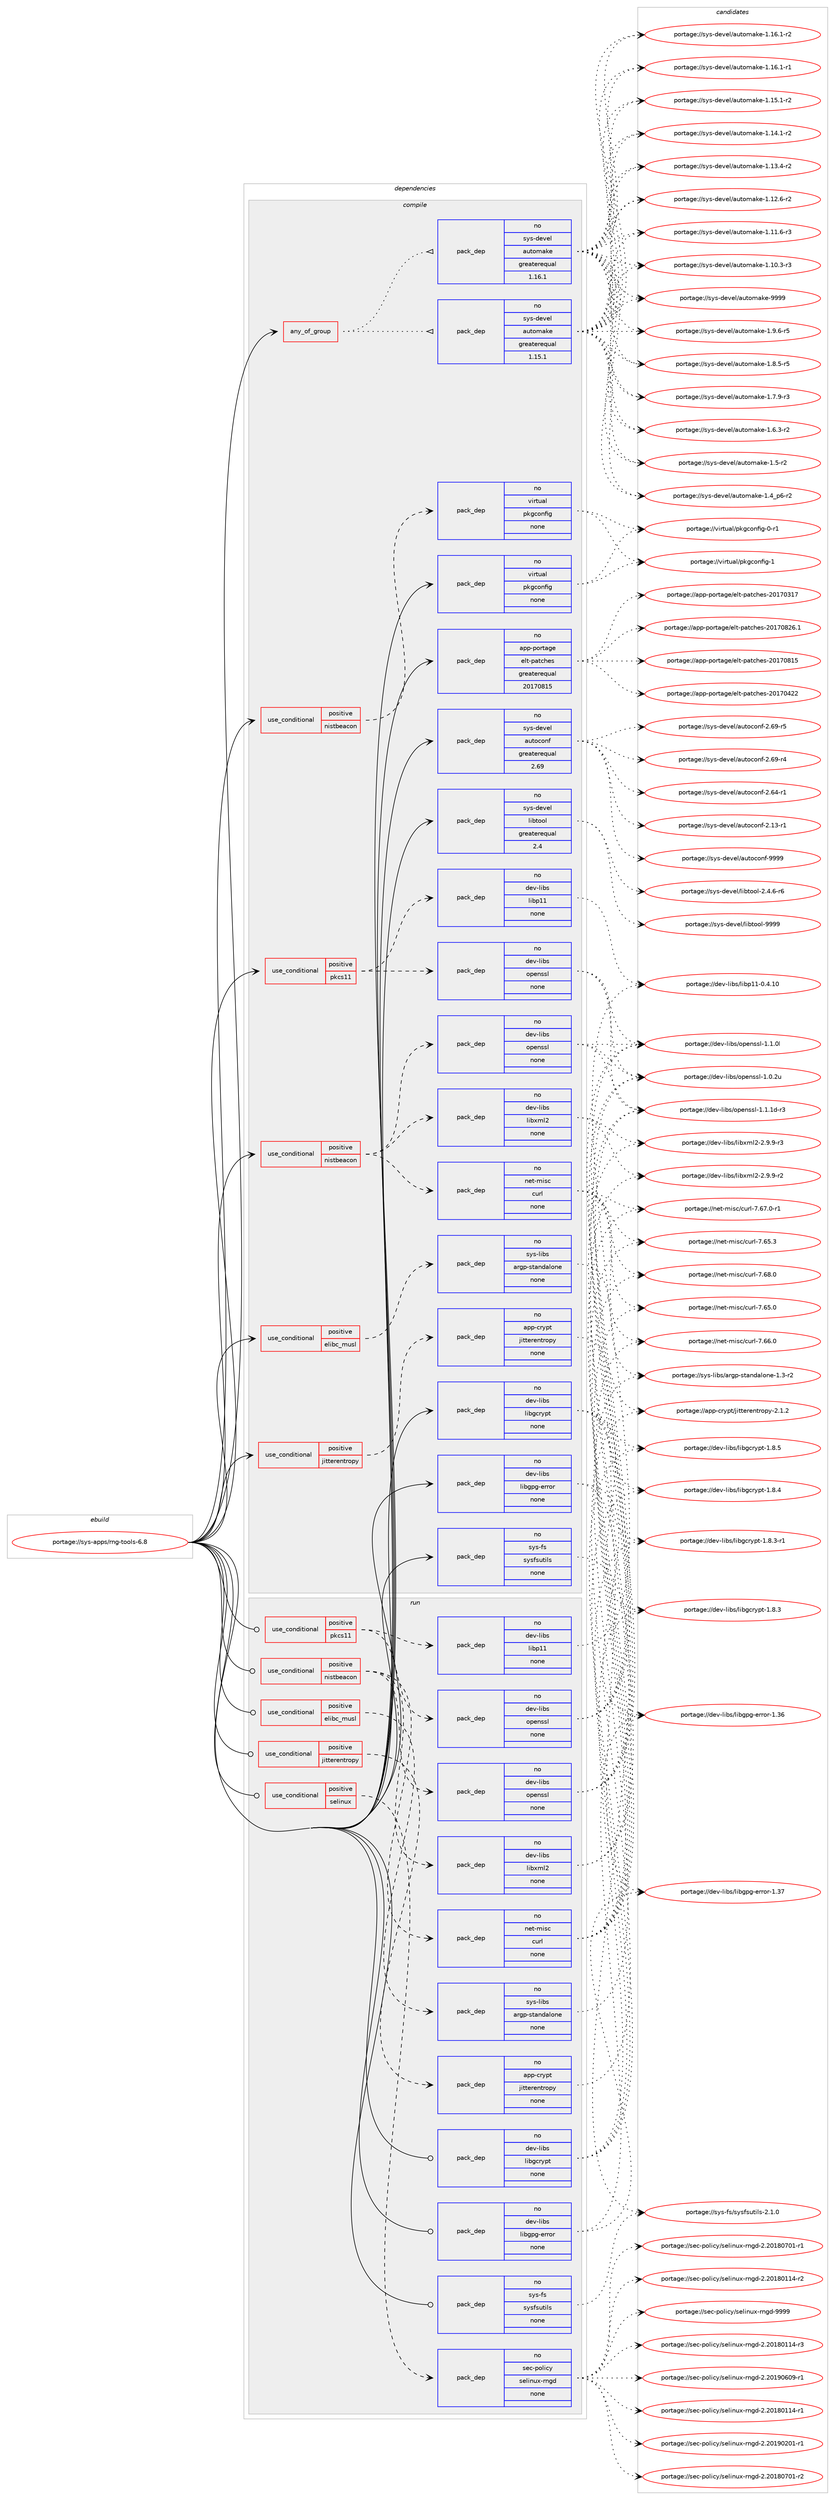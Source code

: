 digraph prolog {

# *************
# Graph options
# *************

newrank=true;
concentrate=true;
compound=true;
graph [rankdir=LR,fontname=Helvetica,fontsize=10,ranksep=1.5];#, ranksep=2.5, nodesep=0.2];
edge  [arrowhead=vee];
node  [fontname=Helvetica,fontsize=10];

# **********
# The ebuild
# **********

subgraph cluster_leftcol {
color=gray;
rank=same;
label=<<i>ebuild</i>>;
id [label="portage://sys-apps/rng-tools-6.8", color=red, width=4, href="../sys-apps/rng-tools-6.8.svg"];
}

# ****************
# The dependencies
# ****************

subgraph cluster_midcol {
color=gray;
label=<<i>dependencies</i>>;
subgraph cluster_compile {
fillcolor="#eeeeee";
style=filled;
label=<<i>compile</i>>;
subgraph any1241 {
dependency64377 [label=<<TABLE BORDER="0" CELLBORDER="1" CELLSPACING="0" CELLPADDING="4"><TR><TD CELLPADDING="10">any_of_group</TD></TR></TABLE>>, shape=none, color=red];subgraph pack49473 {
dependency64378 [label=<<TABLE BORDER="0" CELLBORDER="1" CELLSPACING="0" CELLPADDING="4" WIDTH="220"><TR><TD ROWSPAN="6" CELLPADDING="30">pack_dep</TD></TR><TR><TD WIDTH="110">no</TD></TR><TR><TD>sys-devel</TD></TR><TR><TD>automake</TD></TR><TR><TD>greaterequal</TD></TR><TR><TD>1.16.1</TD></TR></TABLE>>, shape=none, color=blue];
}
dependency64377:e -> dependency64378:w [weight=20,style="dotted",arrowhead="oinv"];
subgraph pack49474 {
dependency64379 [label=<<TABLE BORDER="0" CELLBORDER="1" CELLSPACING="0" CELLPADDING="4" WIDTH="220"><TR><TD ROWSPAN="6" CELLPADDING="30">pack_dep</TD></TR><TR><TD WIDTH="110">no</TD></TR><TR><TD>sys-devel</TD></TR><TR><TD>automake</TD></TR><TR><TD>greaterequal</TD></TR><TR><TD>1.15.1</TD></TR></TABLE>>, shape=none, color=blue];
}
dependency64377:e -> dependency64379:w [weight=20,style="dotted",arrowhead="oinv"];
}
id:e -> dependency64377:w [weight=20,style="solid",arrowhead="vee"];
subgraph cond13584 {
dependency64380 [label=<<TABLE BORDER="0" CELLBORDER="1" CELLSPACING="0" CELLPADDING="4"><TR><TD ROWSPAN="3" CELLPADDING="10">use_conditional</TD></TR><TR><TD>positive</TD></TR><TR><TD>elibc_musl</TD></TR></TABLE>>, shape=none, color=red];
subgraph pack49475 {
dependency64381 [label=<<TABLE BORDER="0" CELLBORDER="1" CELLSPACING="0" CELLPADDING="4" WIDTH="220"><TR><TD ROWSPAN="6" CELLPADDING="30">pack_dep</TD></TR><TR><TD WIDTH="110">no</TD></TR><TR><TD>sys-libs</TD></TR><TR><TD>argp-standalone</TD></TR><TR><TD>none</TD></TR><TR><TD></TD></TR></TABLE>>, shape=none, color=blue];
}
dependency64380:e -> dependency64381:w [weight=20,style="dashed",arrowhead="vee"];
}
id:e -> dependency64380:w [weight=20,style="solid",arrowhead="vee"];
subgraph cond13585 {
dependency64382 [label=<<TABLE BORDER="0" CELLBORDER="1" CELLSPACING="0" CELLPADDING="4"><TR><TD ROWSPAN="3" CELLPADDING="10">use_conditional</TD></TR><TR><TD>positive</TD></TR><TR><TD>jitterentropy</TD></TR></TABLE>>, shape=none, color=red];
subgraph pack49476 {
dependency64383 [label=<<TABLE BORDER="0" CELLBORDER="1" CELLSPACING="0" CELLPADDING="4" WIDTH="220"><TR><TD ROWSPAN="6" CELLPADDING="30">pack_dep</TD></TR><TR><TD WIDTH="110">no</TD></TR><TR><TD>app-crypt</TD></TR><TR><TD>jitterentropy</TD></TR><TR><TD>none</TD></TR><TR><TD></TD></TR></TABLE>>, shape=none, color=blue];
}
dependency64382:e -> dependency64383:w [weight=20,style="dashed",arrowhead="vee"];
}
id:e -> dependency64382:w [weight=20,style="solid",arrowhead="vee"];
subgraph cond13586 {
dependency64384 [label=<<TABLE BORDER="0" CELLBORDER="1" CELLSPACING="0" CELLPADDING="4"><TR><TD ROWSPAN="3" CELLPADDING="10">use_conditional</TD></TR><TR><TD>positive</TD></TR><TR><TD>nistbeacon</TD></TR></TABLE>>, shape=none, color=red];
subgraph pack49477 {
dependency64385 [label=<<TABLE BORDER="0" CELLBORDER="1" CELLSPACING="0" CELLPADDING="4" WIDTH="220"><TR><TD ROWSPAN="6" CELLPADDING="30">pack_dep</TD></TR><TR><TD WIDTH="110">no</TD></TR><TR><TD>net-misc</TD></TR><TR><TD>curl</TD></TR><TR><TD>none</TD></TR><TR><TD></TD></TR></TABLE>>, shape=none, color=blue];
}
dependency64384:e -> dependency64385:w [weight=20,style="dashed",arrowhead="vee"];
subgraph pack49478 {
dependency64386 [label=<<TABLE BORDER="0" CELLBORDER="1" CELLSPACING="0" CELLPADDING="4" WIDTH="220"><TR><TD ROWSPAN="6" CELLPADDING="30">pack_dep</TD></TR><TR><TD WIDTH="110">no</TD></TR><TR><TD>dev-libs</TD></TR><TR><TD>libxml2</TD></TR><TR><TD>none</TD></TR><TR><TD></TD></TR></TABLE>>, shape=none, color=blue];
}
dependency64384:e -> dependency64386:w [weight=20,style="dashed",arrowhead="vee"];
subgraph pack49479 {
dependency64387 [label=<<TABLE BORDER="0" CELLBORDER="1" CELLSPACING="0" CELLPADDING="4" WIDTH="220"><TR><TD ROWSPAN="6" CELLPADDING="30">pack_dep</TD></TR><TR><TD WIDTH="110">no</TD></TR><TR><TD>dev-libs</TD></TR><TR><TD>openssl</TD></TR><TR><TD>none</TD></TR><TR><TD></TD></TR></TABLE>>, shape=none, color=blue];
}
dependency64384:e -> dependency64387:w [weight=20,style="dashed",arrowhead="vee"];
}
id:e -> dependency64384:w [weight=20,style="solid",arrowhead="vee"];
subgraph cond13587 {
dependency64388 [label=<<TABLE BORDER="0" CELLBORDER="1" CELLSPACING="0" CELLPADDING="4"><TR><TD ROWSPAN="3" CELLPADDING="10">use_conditional</TD></TR><TR><TD>positive</TD></TR><TR><TD>nistbeacon</TD></TR></TABLE>>, shape=none, color=red];
subgraph pack49480 {
dependency64389 [label=<<TABLE BORDER="0" CELLBORDER="1" CELLSPACING="0" CELLPADDING="4" WIDTH="220"><TR><TD ROWSPAN="6" CELLPADDING="30">pack_dep</TD></TR><TR><TD WIDTH="110">no</TD></TR><TR><TD>virtual</TD></TR><TR><TD>pkgconfig</TD></TR><TR><TD>none</TD></TR><TR><TD></TD></TR></TABLE>>, shape=none, color=blue];
}
dependency64388:e -> dependency64389:w [weight=20,style="dashed",arrowhead="vee"];
}
id:e -> dependency64388:w [weight=20,style="solid",arrowhead="vee"];
subgraph cond13588 {
dependency64390 [label=<<TABLE BORDER="0" CELLBORDER="1" CELLSPACING="0" CELLPADDING="4"><TR><TD ROWSPAN="3" CELLPADDING="10">use_conditional</TD></TR><TR><TD>positive</TD></TR><TR><TD>pkcs11</TD></TR></TABLE>>, shape=none, color=red];
subgraph pack49481 {
dependency64391 [label=<<TABLE BORDER="0" CELLBORDER="1" CELLSPACING="0" CELLPADDING="4" WIDTH="220"><TR><TD ROWSPAN="6" CELLPADDING="30">pack_dep</TD></TR><TR><TD WIDTH="110">no</TD></TR><TR><TD>dev-libs</TD></TR><TR><TD>libp11</TD></TR><TR><TD>none</TD></TR><TR><TD></TD></TR></TABLE>>, shape=none, color=blue];
}
dependency64390:e -> dependency64391:w [weight=20,style="dashed",arrowhead="vee"];
subgraph pack49482 {
dependency64392 [label=<<TABLE BORDER="0" CELLBORDER="1" CELLSPACING="0" CELLPADDING="4" WIDTH="220"><TR><TD ROWSPAN="6" CELLPADDING="30">pack_dep</TD></TR><TR><TD WIDTH="110">no</TD></TR><TR><TD>dev-libs</TD></TR><TR><TD>openssl</TD></TR><TR><TD>none</TD></TR><TR><TD></TD></TR></TABLE>>, shape=none, color=blue];
}
dependency64390:e -> dependency64392:w [weight=20,style="dashed",arrowhead="vee"];
}
id:e -> dependency64390:w [weight=20,style="solid",arrowhead="vee"];
subgraph pack49483 {
dependency64393 [label=<<TABLE BORDER="0" CELLBORDER="1" CELLSPACING="0" CELLPADDING="4" WIDTH="220"><TR><TD ROWSPAN="6" CELLPADDING="30">pack_dep</TD></TR><TR><TD WIDTH="110">no</TD></TR><TR><TD>app-portage</TD></TR><TR><TD>elt-patches</TD></TR><TR><TD>greaterequal</TD></TR><TR><TD>20170815</TD></TR></TABLE>>, shape=none, color=blue];
}
id:e -> dependency64393:w [weight=20,style="solid",arrowhead="vee"];
subgraph pack49484 {
dependency64394 [label=<<TABLE BORDER="0" CELLBORDER="1" CELLSPACING="0" CELLPADDING="4" WIDTH="220"><TR><TD ROWSPAN="6" CELLPADDING="30">pack_dep</TD></TR><TR><TD WIDTH="110">no</TD></TR><TR><TD>dev-libs</TD></TR><TR><TD>libgcrypt</TD></TR><TR><TD>none</TD></TR><TR><TD></TD></TR></TABLE>>, shape=none, color=blue];
}
id:e -> dependency64394:w [weight=20,style="solid",arrowhead="vee"];
subgraph pack49485 {
dependency64395 [label=<<TABLE BORDER="0" CELLBORDER="1" CELLSPACING="0" CELLPADDING="4" WIDTH="220"><TR><TD ROWSPAN="6" CELLPADDING="30">pack_dep</TD></TR><TR><TD WIDTH="110">no</TD></TR><TR><TD>dev-libs</TD></TR><TR><TD>libgpg-error</TD></TR><TR><TD>none</TD></TR><TR><TD></TD></TR></TABLE>>, shape=none, color=blue];
}
id:e -> dependency64395:w [weight=20,style="solid",arrowhead="vee"];
subgraph pack49486 {
dependency64396 [label=<<TABLE BORDER="0" CELLBORDER="1" CELLSPACING="0" CELLPADDING="4" WIDTH="220"><TR><TD ROWSPAN="6" CELLPADDING="30">pack_dep</TD></TR><TR><TD WIDTH="110">no</TD></TR><TR><TD>sys-devel</TD></TR><TR><TD>autoconf</TD></TR><TR><TD>greaterequal</TD></TR><TR><TD>2.69</TD></TR></TABLE>>, shape=none, color=blue];
}
id:e -> dependency64396:w [weight=20,style="solid",arrowhead="vee"];
subgraph pack49487 {
dependency64397 [label=<<TABLE BORDER="0" CELLBORDER="1" CELLSPACING="0" CELLPADDING="4" WIDTH="220"><TR><TD ROWSPAN="6" CELLPADDING="30">pack_dep</TD></TR><TR><TD WIDTH="110">no</TD></TR><TR><TD>sys-devel</TD></TR><TR><TD>libtool</TD></TR><TR><TD>greaterequal</TD></TR><TR><TD>2.4</TD></TR></TABLE>>, shape=none, color=blue];
}
id:e -> dependency64397:w [weight=20,style="solid",arrowhead="vee"];
subgraph pack49488 {
dependency64398 [label=<<TABLE BORDER="0" CELLBORDER="1" CELLSPACING="0" CELLPADDING="4" WIDTH="220"><TR><TD ROWSPAN="6" CELLPADDING="30">pack_dep</TD></TR><TR><TD WIDTH="110">no</TD></TR><TR><TD>sys-fs</TD></TR><TR><TD>sysfsutils</TD></TR><TR><TD>none</TD></TR><TR><TD></TD></TR></TABLE>>, shape=none, color=blue];
}
id:e -> dependency64398:w [weight=20,style="solid",arrowhead="vee"];
subgraph pack49489 {
dependency64399 [label=<<TABLE BORDER="0" CELLBORDER="1" CELLSPACING="0" CELLPADDING="4" WIDTH="220"><TR><TD ROWSPAN="6" CELLPADDING="30">pack_dep</TD></TR><TR><TD WIDTH="110">no</TD></TR><TR><TD>virtual</TD></TR><TR><TD>pkgconfig</TD></TR><TR><TD>none</TD></TR><TR><TD></TD></TR></TABLE>>, shape=none, color=blue];
}
id:e -> dependency64399:w [weight=20,style="solid",arrowhead="vee"];
}
subgraph cluster_compileandrun {
fillcolor="#eeeeee";
style=filled;
label=<<i>compile and run</i>>;
}
subgraph cluster_run {
fillcolor="#eeeeee";
style=filled;
label=<<i>run</i>>;
subgraph cond13589 {
dependency64400 [label=<<TABLE BORDER="0" CELLBORDER="1" CELLSPACING="0" CELLPADDING="4"><TR><TD ROWSPAN="3" CELLPADDING="10">use_conditional</TD></TR><TR><TD>positive</TD></TR><TR><TD>elibc_musl</TD></TR></TABLE>>, shape=none, color=red];
subgraph pack49490 {
dependency64401 [label=<<TABLE BORDER="0" CELLBORDER="1" CELLSPACING="0" CELLPADDING="4" WIDTH="220"><TR><TD ROWSPAN="6" CELLPADDING="30">pack_dep</TD></TR><TR><TD WIDTH="110">no</TD></TR><TR><TD>sys-libs</TD></TR><TR><TD>argp-standalone</TD></TR><TR><TD>none</TD></TR><TR><TD></TD></TR></TABLE>>, shape=none, color=blue];
}
dependency64400:e -> dependency64401:w [weight=20,style="dashed",arrowhead="vee"];
}
id:e -> dependency64400:w [weight=20,style="solid",arrowhead="odot"];
subgraph cond13590 {
dependency64402 [label=<<TABLE BORDER="0" CELLBORDER="1" CELLSPACING="0" CELLPADDING="4"><TR><TD ROWSPAN="3" CELLPADDING="10">use_conditional</TD></TR><TR><TD>positive</TD></TR><TR><TD>jitterentropy</TD></TR></TABLE>>, shape=none, color=red];
subgraph pack49491 {
dependency64403 [label=<<TABLE BORDER="0" CELLBORDER="1" CELLSPACING="0" CELLPADDING="4" WIDTH="220"><TR><TD ROWSPAN="6" CELLPADDING="30">pack_dep</TD></TR><TR><TD WIDTH="110">no</TD></TR><TR><TD>app-crypt</TD></TR><TR><TD>jitterentropy</TD></TR><TR><TD>none</TD></TR><TR><TD></TD></TR></TABLE>>, shape=none, color=blue];
}
dependency64402:e -> dependency64403:w [weight=20,style="dashed",arrowhead="vee"];
}
id:e -> dependency64402:w [weight=20,style="solid",arrowhead="odot"];
subgraph cond13591 {
dependency64404 [label=<<TABLE BORDER="0" CELLBORDER="1" CELLSPACING="0" CELLPADDING="4"><TR><TD ROWSPAN="3" CELLPADDING="10">use_conditional</TD></TR><TR><TD>positive</TD></TR><TR><TD>nistbeacon</TD></TR></TABLE>>, shape=none, color=red];
subgraph pack49492 {
dependency64405 [label=<<TABLE BORDER="0" CELLBORDER="1" CELLSPACING="0" CELLPADDING="4" WIDTH="220"><TR><TD ROWSPAN="6" CELLPADDING="30">pack_dep</TD></TR><TR><TD WIDTH="110">no</TD></TR><TR><TD>net-misc</TD></TR><TR><TD>curl</TD></TR><TR><TD>none</TD></TR><TR><TD></TD></TR></TABLE>>, shape=none, color=blue];
}
dependency64404:e -> dependency64405:w [weight=20,style="dashed",arrowhead="vee"];
subgraph pack49493 {
dependency64406 [label=<<TABLE BORDER="0" CELLBORDER="1" CELLSPACING="0" CELLPADDING="4" WIDTH="220"><TR><TD ROWSPAN="6" CELLPADDING="30">pack_dep</TD></TR><TR><TD WIDTH="110">no</TD></TR><TR><TD>dev-libs</TD></TR><TR><TD>libxml2</TD></TR><TR><TD>none</TD></TR><TR><TD></TD></TR></TABLE>>, shape=none, color=blue];
}
dependency64404:e -> dependency64406:w [weight=20,style="dashed",arrowhead="vee"];
subgraph pack49494 {
dependency64407 [label=<<TABLE BORDER="0" CELLBORDER="1" CELLSPACING="0" CELLPADDING="4" WIDTH="220"><TR><TD ROWSPAN="6" CELLPADDING="30">pack_dep</TD></TR><TR><TD WIDTH="110">no</TD></TR><TR><TD>dev-libs</TD></TR><TR><TD>openssl</TD></TR><TR><TD>none</TD></TR><TR><TD></TD></TR></TABLE>>, shape=none, color=blue];
}
dependency64404:e -> dependency64407:w [weight=20,style="dashed",arrowhead="vee"];
}
id:e -> dependency64404:w [weight=20,style="solid",arrowhead="odot"];
subgraph cond13592 {
dependency64408 [label=<<TABLE BORDER="0" CELLBORDER="1" CELLSPACING="0" CELLPADDING="4"><TR><TD ROWSPAN="3" CELLPADDING="10">use_conditional</TD></TR><TR><TD>positive</TD></TR><TR><TD>pkcs11</TD></TR></TABLE>>, shape=none, color=red];
subgraph pack49495 {
dependency64409 [label=<<TABLE BORDER="0" CELLBORDER="1" CELLSPACING="0" CELLPADDING="4" WIDTH="220"><TR><TD ROWSPAN="6" CELLPADDING="30">pack_dep</TD></TR><TR><TD WIDTH="110">no</TD></TR><TR><TD>dev-libs</TD></TR><TR><TD>libp11</TD></TR><TR><TD>none</TD></TR><TR><TD></TD></TR></TABLE>>, shape=none, color=blue];
}
dependency64408:e -> dependency64409:w [weight=20,style="dashed",arrowhead="vee"];
subgraph pack49496 {
dependency64410 [label=<<TABLE BORDER="0" CELLBORDER="1" CELLSPACING="0" CELLPADDING="4" WIDTH="220"><TR><TD ROWSPAN="6" CELLPADDING="30">pack_dep</TD></TR><TR><TD WIDTH="110">no</TD></TR><TR><TD>dev-libs</TD></TR><TR><TD>openssl</TD></TR><TR><TD>none</TD></TR><TR><TD></TD></TR></TABLE>>, shape=none, color=blue];
}
dependency64408:e -> dependency64410:w [weight=20,style="dashed",arrowhead="vee"];
}
id:e -> dependency64408:w [weight=20,style="solid",arrowhead="odot"];
subgraph cond13593 {
dependency64411 [label=<<TABLE BORDER="0" CELLBORDER="1" CELLSPACING="0" CELLPADDING="4"><TR><TD ROWSPAN="3" CELLPADDING="10">use_conditional</TD></TR><TR><TD>positive</TD></TR><TR><TD>selinux</TD></TR></TABLE>>, shape=none, color=red];
subgraph pack49497 {
dependency64412 [label=<<TABLE BORDER="0" CELLBORDER="1" CELLSPACING="0" CELLPADDING="4" WIDTH="220"><TR><TD ROWSPAN="6" CELLPADDING="30">pack_dep</TD></TR><TR><TD WIDTH="110">no</TD></TR><TR><TD>sec-policy</TD></TR><TR><TD>selinux-rngd</TD></TR><TR><TD>none</TD></TR><TR><TD></TD></TR></TABLE>>, shape=none, color=blue];
}
dependency64411:e -> dependency64412:w [weight=20,style="dashed",arrowhead="vee"];
}
id:e -> dependency64411:w [weight=20,style="solid",arrowhead="odot"];
subgraph pack49498 {
dependency64413 [label=<<TABLE BORDER="0" CELLBORDER="1" CELLSPACING="0" CELLPADDING="4" WIDTH="220"><TR><TD ROWSPAN="6" CELLPADDING="30">pack_dep</TD></TR><TR><TD WIDTH="110">no</TD></TR><TR><TD>dev-libs</TD></TR><TR><TD>libgcrypt</TD></TR><TR><TD>none</TD></TR><TR><TD></TD></TR></TABLE>>, shape=none, color=blue];
}
id:e -> dependency64413:w [weight=20,style="solid",arrowhead="odot"];
subgraph pack49499 {
dependency64414 [label=<<TABLE BORDER="0" CELLBORDER="1" CELLSPACING="0" CELLPADDING="4" WIDTH="220"><TR><TD ROWSPAN="6" CELLPADDING="30">pack_dep</TD></TR><TR><TD WIDTH="110">no</TD></TR><TR><TD>dev-libs</TD></TR><TR><TD>libgpg-error</TD></TR><TR><TD>none</TD></TR><TR><TD></TD></TR></TABLE>>, shape=none, color=blue];
}
id:e -> dependency64414:w [weight=20,style="solid",arrowhead="odot"];
subgraph pack49500 {
dependency64415 [label=<<TABLE BORDER="0" CELLBORDER="1" CELLSPACING="0" CELLPADDING="4" WIDTH="220"><TR><TD ROWSPAN="6" CELLPADDING="30">pack_dep</TD></TR><TR><TD WIDTH="110">no</TD></TR><TR><TD>sys-fs</TD></TR><TR><TD>sysfsutils</TD></TR><TR><TD>none</TD></TR><TR><TD></TD></TR></TABLE>>, shape=none, color=blue];
}
id:e -> dependency64415:w [weight=20,style="solid",arrowhead="odot"];
}
}

# **************
# The candidates
# **************

subgraph cluster_choices {
rank=same;
color=gray;
label=<<i>candidates</i>>;

subgraph choice49473 {
color=black;
nodesep=1;
choice115121115451001011181011084797117116111109971071014557575757 [label="portage://sys-devel/automake-9999", color=red, width=4,href="../sys-devel/automake-9999.svg"];
choice115121115451001011181011084797117116111109971071014549465746544511453 [label="portage://sys-devel/automake-1.9.6-r5", color=red, width=4,href="../sys-devel/automake-1.9.6-r5.svg"];
choice115121115451001011181011084797117116111109971071014549465646534511453 [label="portage://sys-devel/automake-1.8.5-r5", color=red, width=4,href="../sys-devel/automake-1.8.5-r5.svg"];
choice115121115451001011181011084797117116111109971071014549465546574511451 [label="portage://sys-devel/automake-1.7.9-r3", color=red, width=4,href="../sys-devel/automake-1.7.9-r3.svg"];
choice115121115451001011181011084797117116111109971071014549465446514511450 [label="portage://sys-devel/automake-1.6.3-r2", color=red, width=4,href="../sys-devel/automake-1.6.3-r2.svg"];
choice11512111545100101118101108479711711611110997107101454946534511450 [label="portage://sys-devel/automake-1.5-r2", color=red, width=4,href="../sys-devel/automake-1.5-r2.svg"];
choice115121115451001011181011084797117116111109971071014549465295112544511450 [label="portage://sys-devel/automake-1.4_p6-r2", color=red, width=4,href="../sys-devel/automake-1.4_p6-r2.svg"];
choice11512111545100101118101108479711711611110997107101454946495446494511450 [label="portage://sys-devel/automake-1.16.1-r2", color=red, width=4,href="../sys-devel/automake-1.16.1-r2.svg"];
choice11512111545100101118101108479711711611110997107101454946495446494511449 [label="portage://sys-devel/automake-1.16.1-r1", color=red, width=4,href="../sys-devel/automake-1.16.1-r1.svg"];
choice11512111545100101118101108479711711611110997107101454946495346494511450 [label="portage://sys-devel/automake-1.15.1-r2", color=red, width=4,href="../sys-devel/automake-1.15.1-r2.svg"];
choice11512111545100101118101108479711711611110997107101454946495246494511450 [label="portage://sys-devel/automake-1.14.1-r2", color=red, width=4,href="../sys-devel/automake-1.14.1-r2.svg"];
choice11512111545100101118101108479711711611110997107101454946495146524511450 [label="portage://sys-devel/automake-1.13.4-r2", color=red, width=4,href="../sys-devel/automake-1.13.4-r2.svg"];
choice11512111545100101118101108479711711611110997107101454946495046544511450 [label="portage://sys-devel/automake-1.12.6-r2", color=red, width=4,href="../sys-devel/automake-1.12.6-r2.svg"];
choice11512111545100101118101108479711711611110997107101454946494946544511451 [label="portage://sys-devel/automake-1.11.6-r3", color=red, width=4,href="../sys-devel/automake-1.11.6-r3.svg"];
choice11512111545100101118101108479711711611110997107101454946494846514511451 [label="portage://sys-devel/automake-1.10.3-r3", color=red, width=4,href="../sys-devel/automake-1.10.3-r3.svg"];
dependency64378:e -> choice115121115451001011181011084797117116111109971071014557575757:w [style=dotted,weight="100"];
dependency64378:e -> choice115121115451001011181011084797117116111109971071014549465746544511453:w [style=dotted,weight="100"];
dependency64378:e -> choice115121115451001011181011084797117116111109971071014549465646534511453:w [style=dotted,weight="100"];
dependency64378:e -> choice115121115451001011181011084797117116111109971071014549465546574511451:w [style=dotted,weight="100"];
dependency64378:e -> choice115121115451001011181011084797117116111109971071014549465446514511450:w [style=dotted,weight="100"];
dependency64378:e -> choice11512111545100101118101108479711711611110997107101454946534511450:w [style=dotted,weight="100"];
dependency64378:e -> choice115121115451001011181011084797117116111109971071014549465295112544511450:w [style=dotted,weight="100"];
dependency64378:e -> choice11512111545100101118101108479711711611110997107101454946495446494511450:w [style=dotted,weight="100"];
dependency64378:e -> choice11512111545100101118101108479711711611110997107101454946495446494511449:w [style=dotted,weight="100"];
dependency64378:e -> choice11512111545100101118101108479711711611110997107101454946495346494511450:w [style=dotted,weight="100"];
dependency64378:e -> choice11512111545100101118101108479711711611110997107101454946495246494511450:w [style=dotted,weight="100"];
dependency64378:e -> choice11512111545100101118101108479711711611110997107101454946495146524511450:w [style=dotted,weight="100"];
dependency64378:e -> choice11512111545100101118101108479711711611110997107101454946495046544511450:w [style=dotted,weight="100"];
dependency64378:e -> choice11512111545100101118101108479711711611110997107101454946494946544511451:w [style=dotted,weight="100"];
dependency64378:e -> choice11512111545100101118101108479711711611110997107101454946494846514511451:w [style=dotted,weight="100"];
}
subgraph choice49474 {
color=black;
nodesep=1;
choice115121115451001011181011084797117116111109971071014557575757 [label="portage://sys-devel/automake-9999", color=red, width=4,href="../sys-devel/automake-9999.svg"];
choice115121115451001011181011084797117116111109971071014549465746544511453 [label="portage://sys-devel/automake-1.9.6-r5", color=red, width=4,href="../sys-devel/automake-1.9.6-r5.svg"];
choice115121115451001011181011084797117116111109971071014549465646534511453 [label="portage://sys-devel/automake-1.8.5-r5", color=red, width=4,href="../sys-devel/automake-1.8.5-r5.svg"];
choice115121115451001011181011084797117116111109971071014549465546574511451 [label="portage://sys-devel/automake-1.7.9-r3", color=red, width=4,href="../sys-devel/automake-1.7.9-r3.svg"];
choice115121115451001011181011084797117116111109971071014549465446514511450 [label="portage://sys-devel/automake-1.6.3-r2", color=red, width=4,href="../sys-devel/automake-1.6.3-r2.svg"];
choice11512111545100101118101108479711711611110997107101454946534511450 [label="portage://sys-devel/automake-1.5-r2", color=red, width=4,href="../sys-devel/automake-1.5-r2.svg"];
choice115121115451001011181011084797117116111109971071014549465295112544511450 [label="portage://sys-devel/automake-1.4_p6-r2", color=red, width=4,href="../sys-devel/automake-1.4_p6-r2.svg"];
choice11512111545100101118101108479711711611110997107101454946495446494511450 [label="portage://sys-devel/automake-1.16.1-r2", color=red, width=4,href="../sys-devel/automake-1.16.1-r2.svg"];
choice11512111545100101118101108479711711611110997107101454946495446494511449 [label="portage://sys-devel/automake-1.16.1-r1", color=red, width=4,href="../sys-devel/automake-1.16.1-r1.svg"];
choice11512111545100101118101108479711711611110997107101454946495346494511450 [label="portage://sys-devel/automake-1.15.1-r2", color=red, width=4,href="../sys-devel/automake-1.15.1-r2.svg"];
choice11512111545100101118101108479711711611110997107101454946495246494511450 [label="portage://sys-devel/automake-1.14.1-r2", color=red, width=4,href="../sys-devel/automake-1.14.1-r2.svg"];
choice11512111545100101118101108479711711611110997107101454946495146524511450 [label="portage://sys-devel/automake-1.13.4-r2", color=red, width=4,href="../sys-devel/automake-1.13.4-r2.svg"];
choice11512111545100101118101108479711711611110997107101454946495046544511450 [label="portage://sys-devel/automake-1.12.6-r2", color=red, width=4,href="../sys-devel/automake-1.12.6-r2.svg"];
choice11512111545100101118101108479711711611110997107101454946494946544511451 [label="portage://sys-devel/automake-1.11.6-r3", color=red, width=4,href="../sys-devel/automake-1.11.6-r3.svg"];
choice11512111545100101118101108479711711611110997107101454946494846514511451 [label="portage://sys-devel/automake-1.10.3-r3", color=red, width=4,href="../sys-devel/automake-1.10.3-r3.svg"];
dependency64379:e -> choice115121115451001011181011084797117116111109971071014557575757:w [style=dotted,weight="100"];
dependency64379:e -> choice115121115451001011181011084797117116111109971071014549465746544511453:w [style=dotted,weight="100"];
dependency64379:e -> choice115121115451001011181011084797117116111109971071014549465646534511453:w [style=dotted,weight="100"];
dependency64379:e -> choice115121115451001011181011084797117116111109971071014549465546574511451:w [style=dotted,weight="100"];
dependency64379:e -> choice115121115451001011181011084797117116111109971071014549465446514511450:w [style=dotted,weight="100"];
dependency64379:e -> choice11512111545100101118101108479711711611110997107101454946534511450:w [style=dotted,weight="100"];
dependency64379:e -> choice115121115451001011181011084797117116111109971071014549465295112544511450:w [style=dotted,weight="100"];
dependency64379:e -> choice11512111545100101118101108479711711611110997107101454946495446494511450:w [style=dotted,weight="100"];
dependency64379:e -> choice11512111545100101118101108479711711611110997107101454946495446494511449:w [style=dotted,weight="100"];
dependency64379:e -> choice11512111545100101118101108479711711611110997107101454946495346494511450:w [style=dotted,weight="100"];
dependency64379:e -> choice11512111545100101118101108479711711611110997107101454946495246494511450:w [style=dotted,weight="100"];
dependency64379:e -> choice11512111545100101118101108479711711611110997107101454946495146524511450:w [style=dotted,weight="100"];
dependency64379:e -> choice11512111545100101118101108479711711611110997107101454946495046544511450:w [style=dotted,weight="100"];
dependency64379:e -> choice11512111545100101118101108479711711611110997107101454946494946544511451:w [style=dotted,weight="100"];
dependency64379:e -> choice11512111545100101118101108479711711611110997107101454946494846514511451:w [style=dotted,weight="100"];
}
subgraph choice49475 {
color=black;
nodesep=1;
choice11512111545108105981154797114103112451151169711010097108111110101454946514511450 [label="portage://sys-libs/argp-standalone-1.3-r2", color=red, width=4,href="../sys-libs/argp-standalone-1.3-r2.svg"];
dependency64381:e -> choice11512111545108105981154797114103112451151169711010097108111110101454946514511450:w [style=dotted,weight="100"];
}
subgraph choice49476 {
color=black;
nodesep=1;
choice97112112459911412111211647106105116116101114101110116114111112121455046494650 [label="portage://app-crypt/jitterentropy-2.1.2", color=red, width=4,href="../app-crypt/jitterentropy-2.1.2.svg"];
dependency64383:e -> choice97112112459911412111211647106105116116101114101110116114111112121455046494650:w [style=dotted,weight="100"];
}
subgraph choice49477 {
color=black;
nodesep=1;
choice1101011164510910511599479911711410845554654564648 [label="portage://net-misc/curl-7.68.0", color=red, width=4,href="../net-misc/curl-7.68.0.svg"];
choice11010111645109105115994799117114108455546545546484511449 [label="portage://net-misc/curl-7.67.0-r1", color=red, width=4,href="../net-misc/curl-7.67.0-r1.svg"];
choice1101011164510910511599479911711410845554654544648 [label="portage://net-misc/curl-7.66.0", color=red, width=4,href="../net-misc/curl-7.66.0.svg"];
choice1101011164510910511599479911711410845554654534651 [label="portage://net-misc/curl-7.65.3", color=red, width=4,href="../net-misc/curl-7.65.3.svg"];
choice1101011164510910511599479911711410845554654534648 [label="portage://net-misc/curl-7.65.0", color=red, width=4,href="../net-misc/curl-7.65.0.svg"];
dependency64385:e -> choice1101011164510910511599479911711410845554654564648:w [style=dotted,weight="100"];
dependency64385:e -> choice11010111645109105115994799117114108455546545546484511449:w [style=dotted,weight="100"];
dependency64385:e -> choice1101011164510910511599479911711410845554654544648:w [style=dotted,weight="100"];
dependency64385:e -> choice1101011164510910511599479911711410845554654534651:w [style=dotted,weight="100"];
dependency64385:e -> choice1101011164510910511599479911711410845554654534648:w [style=dotted,weight="100"];
}
subgraph choice49478 {
color=black;
nodesep=1;
choice10010111845108105981154710810598120109108504550465746574511451 [label="portage://dev-libs/libxml2-2.9.9-r3", color=red, width=4,href="../dev-libs/libxml2-2.9.9-r3.svg"];
choice10010111845108105981154710810598120109108504550465746574511450 [label="portage://dev-libs/libxml2-2.9.9-r2", color=red, width=4,href="../dev-libs/libxml2-2.9.9-r2.svg"];
dependency64386:e -> choice10010111845108105981154710810598120109108504550465746574511451:w [style=dotted,weight="100"];
dependency64386:e -> choice10010111845108105981154710810598120109108504550465746574511450:w [style=dotted,weight="100"];
}
subgraph choice49479 {
color=black;
nodesep=1;
choice1001011184510810598115471111121011101151151084549464946491004511451 [label="portage://dev-libs/openssl-1.1.1d-r3", color=red, width=4,href="../dev-libs/openssl-1.1.1d-r3.svg"];
choice100101118451081059811547111112101110115115108454946494648108 [label="portage://dev-libs/openssl-1.1.0l", color=red, width=4,href="../dev-libs/openssl-1.1.0l.svg"];
choice100101118451081059811547111112101110115115108454946484650117 [label="portage://dev-libs/openssl-1.0.2u", color=red, width=4,href="../dev-libs/openssl-1.0.2u.svg"];
dependency64387:e -> choice1001011184510810598115471111121011101151151084549464946491004511451:w [style=dotted,weight="100"];
dependency64387:e -> choice100101118451081059811547111112101110115115108454946494648108:w [style=dotted,weight="100"];
dependency64387:e -> choice100101118451081059811547111112101110115115108454946484650117:w [style=dotted,weight="100"];
}
subgraph choice49480 {
color=black;
nodesep=1;
choice1181051141161179710847112107103991111101021051034549 [label="portage://virtual/pkgconfig-1", color=red, width=4,href="../virtual/pkgconfig-1.svg"];
choice11810511411611797108471121071039911111010210510345484511449 [label="portage://virtual/pkgconfig-0-r1", color=red, width=4,href="../virtual/pkgconfig-0-r1.svg"];
dependency64389:e -> choice1181051141161179710847112107103991111101021051034549:w [style=dotted,weight="100"];
dependency64389:e -> choice11810511411611797108471121071039911111010210510345484511449:w [style=dotted,weight="100"];
}
subgraph choice49481 {
color=black;
nodesep=1;
choice10010111845108105981154710810598112494945484652464948 [label="portage://dev-libs/libp11-0.4.10", color=red, width=4,href="../dev-libs/libp11-0.4.10.svg"];
dependency64391:e -> choice10010111845108105981154710810598112494945484652464948:w [style=dotted,weight="100"];
}
subgraph choice49482 {
color=black;
nodesep=1;
choice1001011184510810598115471111121011101151151084549464946491004511451 [label="portage://dev-libs/openssl-1.1.1d-r3", color=red, width=4,href="../dev-libs/openssl-1.1.1d-r3.svg"];
choice100101118451081059811547111112101110115115108454946494648108 [label="portage://dev-libs/openssl-1.1.0l", color=red, width=4,href="../dev-libs/openssl-1.1.0l.svg"];
choice100101118451081059811547111112101110115115108454946484650117 [label="portage://dev-libs/openssl-1.0.2u", color=red, width=4,href="../dev-libs/openssl-1.0.2u.svg"];
dependency64392:e -> choice1001011184510810598115471111121011101151151084549464946491004511451:w [style=dotted,weight="100"];
dependency64392:e -> choice100101118451081059811547111112101110115115108454946494648108:w [style=dotted,weight="100"];
dependency64392:e -> choice100101118451081059811547111112101110115115108454946484650117:w [style=dotted,weight="100"];
}
subgraph choice49483 {
color=black;
nodesep=1;
choice971121124511211111411697103101471011081164511297116991041011154550484955485650544649 [label="portage://app-portage/elt-patches-20170826.1", color=red, width=4,href="../app-portage/elt-patches-20170826.1.svg"];
choice97112112451121111141169710310147101108116451129711699104101115455048495548564953 [label="portage://app-portage/elt-patches-20170815", color=red, width=4,href="../app-portage/elt-patches-20170815.svg"];
choice97112112451121111141169710310147101108116451129711699104101115455048495548525050 [label="portage://app-portage/elt-patches-20170422", color=red, width=4,href="../app-portage/elt-patches-20170422.svg"];
choice97112112451121111141169710310147101108116451129711699104101115455048495548514955 [label="portage://app-portage/elt-patches-20170317", color=red, width=4,href="../app-portage/elt-patches-20170317.svg"];
dependency64393:e -> choice971121124511211111411697103101471011081164511297116991041011154550484955485650544649:w [style=dotted,weight="100"];
dependency64393:e -> choice97112112451121111141169710310147101108116451129711699104101115455048495548564953:w [style=dotted,weight="100"];
dependency64393:e -> choice97112112451121111141169710310147101108116451129711699104101115455048495548525050:w [style=dotted,weight="100"];
dependency64393:e -> choice97112112451121111141169710310147101108116451129711699104101115455048495548514955:w [style=dotted,weight="100"];
}
subgraph choice49484 {
color=black;
nodesep=1;
choice1001011184510810598115471081059810399114121112116454946564653 [label="portage://dev-libs/libgcrypt-1.8.5", color=red, width=4,href="../dev-libs/libgcrypt-1.8.5.svg"];
choice1001011184510810598115471081059810399114121112116454946564652 [label="portage://dev-libs/libgcrypt-1.8.4", color=red, width=4,href="../dev-libs/libgcrypt-1.8.4.svg"];
choice10010111845108105981154710810598103991141211121164549465646514511449 [label="portage://dev-libs/libgcrypt-1.8.3-r1", color=red, width=4,href="../dev-libs/libgcrypt-1.8.3-r1.svg"];
choice1001011184510810598115471081059810399114121112116454946564651 [label="portage://dev-libs/libgcrypt-1.8.3", color=red, width=4,href="../dev-libs/libgcrypt-1.8.3.svg"];
dependency64394:e -> choice1001011184510810598115471081059810399114121112116454946564653:w [style=dotted,weight="100"];
dependency64394:e -> choice1001011184510810598115471081059810399114121112116454946564652:w [style=dotted,weight="100"];
dependency64394:e -> choice10010111845108105981154710810598103991141211121164549465646514511449:w [style=dotted,weight="100"];
dependency64394:e -> choice1001011184510810598115471081059810399114121112116454946564651:w [style=dotted,weight="100"];
}
subgraph choice49485 {
color=black;
nodesep=1;
choice10010111845108105981154710810598103112103451011141141111144549465155 [label="portage://dev-libs/libgpg-error-1.37", color=red, width=4,href="../dev-libs/libgpg-error-1.37.svg"];
choice10010111845108105981154710810598103112103451011141141111144549465154 [label="portage://dev-libs/libgpg-error-1.36", color=red, width=4,href="../dev-libs/libgpg-error-1.36.svg"];
dependency64395:e -> choice10010111845108105981154710810598103112103451011141141111144549465155:w [style=dotted,weight="100"];
dependency64395:e -> choice10010111845108105981154710810598103112103451011141141111144549465154:w [style=dotted,weight="100"];
}
subgraph choice49486 {
color=black;
nodesep=1;
choice115121115451001011181011084797117116111991111101024557575757 [label="portage://sys-devel/autoconf-9999", color=red, width=4,href="../sys-devel/autoconf-9999.svg"];
choice1151211154510010111810110847971171161119911111010245504654574511453 [label="portage://sys-devel/autoconf-2.69-r5", color=red, width=4,href="../sys-devel/autoconf-2.69-r5.svg"];
choice1151211154510010111810110847971171161119911111010245504654574511452 [label="portage://sys-devel/autoconf-2.69-r4", color=red, width=4,href="../sys-devel/autoconf-2.69-r4.svg"];
choice1151211154510010111810110847971171161119911111010245504654524511449 [label="portage://sys-devel/autoconf-2.64-r1", color=red, width=4,href="../sys-devel/autoconf-2.64-r1.svg"];
choice1151211154510010111810110847971171161119911111010245504649514511449 [label="portage://sys-devel/autoconf-2.13-r1", color=red, width=4,href="../sys-devel/autoconf-2.13-r1.svg"];
dependency64396:e -> choice115121115451001011181011084797117116111991111101024557575757:w [style=dotted,weight="100"];
dependency64396:e -> choice1151211154510010111810110847971171161119911111010245504654574511453:w [style=dotted,weight="100"];
dependency64396:e -> choice1151211154510010111810110847971171161119911111010245504654574511452:w [style=dotted,weight="100"];
dependency64396:e -> choice1151211154510010111810110847971171161119911111010245504654524511449:w [style=dotted,weight="100"];
dependency64396:e -> choice1151211154510010111810110847971171161119911111010245504649514511449:w [style=dotted,weight="100"];
}
subgraph choice49487 {
color=black;
nodesep=1;
choice1151211154510010111810110847108105981161111111084557575757 [label="portage://sys-devel/libtool-9999", color=red, width=4,href="../sys-devel/libtool-9999.svg"];
choice1151211154510010111810110847108105981161111111084550465246544511454 [label="portage://sys-devel/libtool-2.4.6-r6", color=red, width=4,href="../sys-devel/libtool-2.4.6-r6.svg"];
dependency64397:e -> choice1151211154510010111810110847108105981161111111084557575757:w [style=dotted,weight="100"];
dependency64397:e -> choice1151211154510010111810110847108105981161111111084550465246544511454:w [style=dotted,weight="100"];
}
subgraph choice49488 {
color=black;
nodesep=1;
choice1151211154510211547115121115102115117116105108115455046494648 [label="portage://sys-fs/sysfsutils-2.1.0", color=red, width=4,href="../sys-fs/sysfsutils-2.1.0.svg"];
dependency64398:e -> choice1151211154510211547115121115102115117116105108115455046494648:w [style=dotted,weight="100"];
}
subgraph choice49489 {
color=black;
nodesep=1;
choice1181051141161179710847112107103991111101021051034549 [label="portage://virtual/pkgconfig-1", color=red, width=4,href="../virtual/pkgconfig-1.svg"];
choice11810511411611797108471121071039911111010210510345484511449 [label="portage://virtual/pkgconfig-0-r1", color=red, width=4,href="../virtual/pkgconfig-0-r1.svg"];
dependency64399:e -> choice1181051141161179710847112107103991111101021051034549:w [style=dotted,weight="100"];
dependency64399:e -> choice11810511411611797108471121071039911111010210510345484511449:w [style=dotted,weight="100"];
}
subgraph choice49490 {
color=black;
nodesep=1;
choice11512111545108105981154797114103112451151169711010097108111110101454946514511450 [label="portage://sys-libs/argp-standalone-1.3-r2", color=red, width=4,href="../sys-libs/argp-standalone-1.3-r2.svg"];
dependency64401:e -> choice11512111545108105981154797114103112451151169711010097108111110101454946514511450:w [style=dotted,weight="100"];
}
subgraph choice49491 {
color=black;
nodesep=1;
choice97112112459911412111211647106105116116101114101110116114111112121455046494650 [label="portage://app-crypt/jitterentropy-2.1.2", color=red, width=4,href="../app-crypt/jitterentropy-2.1.2.svg"];
dependency64403:e -> choice97112112459911412111211647106105116116101114101110116114111112121455046494650:w [style=dotted,weight="100"];
}
subgraph choice49492 {
color=black;
nodesep=1;
choice1101011164510910511599479911711410845554654564648 [label="portage://net-misc/curl-7.68.0", color=red, width=4,href="../net-misc/curl-7.68.0.svg"];
choice11010111645109105115994799117114108455546545546484511449 [label="portage://net-misc/curl-7.67.0-r1", color=red, width=4,href="../net-misc/curl-7.67.0-r1.svg"];
choice1101011164510910511599479911711410845554654544648 [label="portage://net-misc/curl-7.66.0", color=red, width=4,href="../net-misc/curl-7.66.0.svg"];
choice1101011164510910511599479911711410845554654534651 [label="portage://net-misc/curl-7.65.3", color=red, width=4,href="../net-misc/curl-7.65.3.svg"];
choice1101011164510910511599479911711410845554654534648 [label="portage://net-misc/curl-7.65.0", color=red, width=4,href="../net-misc/curl-7.65.0.svg"];
dependency64405:e -> choice1101011164510910511599479911711410845554654564648:w [style=dotted,weight="100"];
dependency64405:e -> choice11010111645109105115994799117114108455546545546484511449:w [style=dotted,weight="100"];
dependency64405:e -> choice1101011164510910511599479911711410845554654544648:w [style=dotted,weight="100"];
dependency64405:e -> choice1101011164510910511599479911711410845554654534651:w [style=dotted,weight="100"];
dependency64405:e -> choice1101011164510910511599479911711410845554654534648:w [style=dotted,weight="100"];
}
subgraph choice49493 {
color=black;
nodesep=1;
choice10010111845108105981154710810598120109108504550465746574511451 [label="portage://dev-libs/libxml2-2.9.9-r3", color=red, width=4,href="../dev-libs/libxml2-2.9.9-r3.svg"];
choice10010111845108105981154710810598120109108504550465746574511450 [label="portage://dev-libs/libxml2-2.9.9-r2", color=red, width=4,href="../dev-libs/libxml2-2.9.9-r2.svg"];
dependency64406:e -> choice10010111845108105981154710810598120109108504550465746574511451:w [style=dotted,weight="100"];
dependency64406:e -> choice10010111845108105981154710810598120109108504550465746574511450:w [style=dotted,weight="100"];
}
subgraph choice49494 {
color=black;
nodesep=1;
choice1001011184510810598115471111121011101151151084549464946491004511451 [label="portage://dev-libs/openssl-1.1.1d-r3", color=red, width=4,href="../dev-libs/openssl-1.1.1d-r3.svg"];
choice100101118451081059811547111112101110115115108454946494648108 [label="portage://dev-libs/openssl-1.1.0l", color=red, width=4,href="../dev-libs/openssl-1.1.0l.svg"];
choice100101118451081059811547111112101110115115108454946484650117 [label="portage://dev-libs/openssl-1.0.2u", color=red, width=4,href="../dev-libs/openssl-1.0.2u.svg"];
dependency64407:e -> choice1001011184510810598115471111121011101151151084549464946491004511451:w [style=dotted,weight="100"];
dependency64407:e -> choice100101118451081059811547111112101110115115108454946494648108:w [style=dotted,weight="100"];
dependency64407:e -> choice100101118451081059811547111112101110115115108454946484650117:w [style=dotted,weight="100"];
}
subgraph choice49495 {
color=black;
nodesep=1;
choice10010111845108105981154710810598112494945484652464948 [label="portage://dev-libs/libp11-0.4.10", color=red, width=4,href="../dev-libs/libp11-0.4.10.svg"];
dependency64409:e -> choice10010111845108105981154710810598112494945484652464948:w [style=dotted,weight="100"];
}
subgraph choice49496 {
color=black;
nodesep=1;
choice1001011184510810598115471111121011101151151084549464946491004511451 [label="portage://dev-libs/openssl-1.1.1d-r3", color=red, width=4,href="../dev-libs/openssl-1.1.1d-r3.svg"];
choice100101118451081059811547111112101110115115108454946494648108 [label="portage://dev-libs/openssl-1.1.0l", color=red, width=4,href="../dev-libs/openssl-1.1.0l.svg"];
choice100101118451081059811547111112101110115115108454946484650117 [label="portage://dev-libs/openssl-1.0.2u", color=red, width=4,href="../dev-libs/openssl-1.0.2u.svg"];
dependency64410:e -> choice1001011184510810598115471111121011101151151084549464946491004511451:w [style=dotted,weight="100"];
dependency64410:e -> choice100101118451081059811547111112101110115115108454946494648108:w [style=dotted,weight="100"];
dependency64410:e -> choice100101118451081059811547111112101110115115108454946484650117:w [style=dotted,weight="100"];
}
subgraph choice49497 {
color=black;
nodesep=1;
choice11510199451121111081059912147115101108105110117120451141101031004557575757 [label="portage://sec-policy/selinux-rngd-9999", color=red, width=4,href="../sec-policy/selinux-rngd-9999.svg"];
choice115101994511211110810599121471151011081051101171204511411010310045504650484957485448574511449 [label="portage://sec-policy/selinux-rngd-2.20190609-r1", color=red, width=4,href="../sec-policy/selinux-rngd-2.20190609-r1.svg"];
choice115101994511211110810599121471151011081051101171204511411010310045504650484957485048494511449 [label="portage://sec-policy/selinux-rngd-2.20190201-r1", color=red, width=4,href="../sec-policy/selinux-rngd-2.20190201-r1.svg"];
choice115101994511211110810599121471151011081051101171204511411010310045504650484956485548494511450 [label="portage://sec-policy/selinux-rngd-2.20180701-r2", color=red, width=4,href="../sec-policy/selinux-rngd-2.20180701-r2.svg"];
choice115101994511211110810599121471151011081051101171204511411010310045504650484956485548494511449 [label="portage://sec-policy/selinux-rngd-2.20180701-r1", color=red, width=4,href="../sec-policy/selinux-rngd-2.20180701-r1.svg"];
choice115101994511211110810599121471151011081051101171204511411010310045504650484956484949524511451 [label="portage://sec-policy/selinux-rngd-2.20180114-r3", color=red, width=4,href="../sec-policy/selinux-rngd-2.20180114-r3.svg"];
choice115101994511211110810599121471151011081051101171204511411010310045504650484956484949524511450 [label="portage://sec-policy/selinux-rngd-2.20180114-r2", color=red, width=4,href="../sec-policy/selinux-rngd-2.20180114-r2.svg"];
choice115101994511211110810599121471151011081051101171204511411010310045504650484956484949524511449 [label="portage://sec-policy/selinux-rngd-2.20180114-r1", color=red, width=4,href="../sec-policy/selinux-rngd-2.20180114-r1.svg"];
dependency64412:e -> choice11510199451121111081059912147115101108105110117120451141101031004557575757:w [style=dotted,weight="100"];
dependency64412:e -> choice115101994511211110810599121471151011081051101171204511411010310045504650484957485448574511449:w [style=dotted,weight="100"];
dependency64412:e -> choice115101994511211110810599121471151011081051101171204511411010310045504650484957485048494511449:w [style=dotted,weight="100"];
dependency64412:e -> choice115101994511211110810599121471151011081051101171204511411010310045504650484956485548494511450:w [style=dotted,weight="100"];
dependency64412:e -> choice115101994511211110810599121471151011081051101171204511411010310045504650484956485548494511449:w [style=dotted,weight="100"];
dependency64412:e -> choice115101994511211110810599121471151011081051101171204511411010310045504650484956484949524511451:w [style=dotted,weight="100"];
dependency64412:e -> choice115101994511211110810599121471151011081051101171204511411010310045504650484956484949524511450:w [style=dotted,weight="100"];
dependency64412:e -> choice115101994511211110810599121471151011081051101171204511411010310045504650484956484949524511449:w [style=dotted,weight="100"];
}
subgraph choice49498 {
color=black;
nodesep=1;
choice1001011184510810598115471081059810399114121112116454946564653 [label="portage://dev-libs/libgcrypt-1.8.5", color=red, width=4,href="../dev-libs/libgcrypt-1.8.5.svg"];
choice1001011184510810598115471081059810399114121112116454946564652 [label="portage://dev-libs/libgcrypt-1.8.4", color=red, width=4,href="../dev-libs/libgcrypt-1.8.4.svg"];
choice10010111845108105981154710810598103991141211121164549465646514511449 [label="portage://dev-libs/libgcrypt-1.8.3-r1", color=red, width=4,href="../dev-libs/libgcrypt-1.8.3-r1.svg"];
choice1001011184510810598115471081059810399114121112116454946564651 [label="portage://dev-libs/libgcrypt-1.8.3", color=red, width=4,href="../dev-libs/libgcrypt-1.8.3.svg"];
dependency64413:e -> choice1001011184510810598115471081059810399114121112116454946564653:w [style=dotted,weight="100"];
dependency64413:e -> choice1001011184510810598115471081059810399114121112116454946564652:w [style=dotted,weight="100"];
dependency64413:e -> choice10010111845108105981154710810598103991141211121164549465646514511449:w [style=dotted,weight="100"];
dependency64413:e -> choice1001011184510810598115471081059810399114121112116454946564651:w [style=dotted,weight="100"];
}
subgraph choice49499 {
color=black;
nodesep=1;
choice10010111845108105981154710810598103112103451011141141111144549465155 [label="portage://dev-libs/libgpg-error-1.37", color=red, width=4,href="../dev-libs/libgpg-error-1.37.svg"];
choice10010111845108105981154710810598103112103451011141141111144549465154 [label="portage://dev-libs/libgpg-error-1.36", color=red, width=4,href="../dev-libs/libgpg-error-1.36.svg"];
dependency64414:e -> choice10010111845108105981154710810598103112103451011141141111144549465155:w [style=dotted,weight="100"];
dependency64414:e -> choice10010111845108105981154710810598103112103451011141141111144549465154:w [style=dotted,weight="100"];
}
subgraph choice49500 {
color=black;
nodesep=1;
choice1151211154510211547115121115102115117116105108115455046494648 [label="portage://sys-fs/sysfsutils-2.1.0", color=red, width=4,href="../sys-fs/sysfsutils-2.1.0.svg"];
dependency64415:e -> choice1151211154510211547115121115102115117116105108115455046494648:w [style=dotted,weight="100"];
}
}

}
